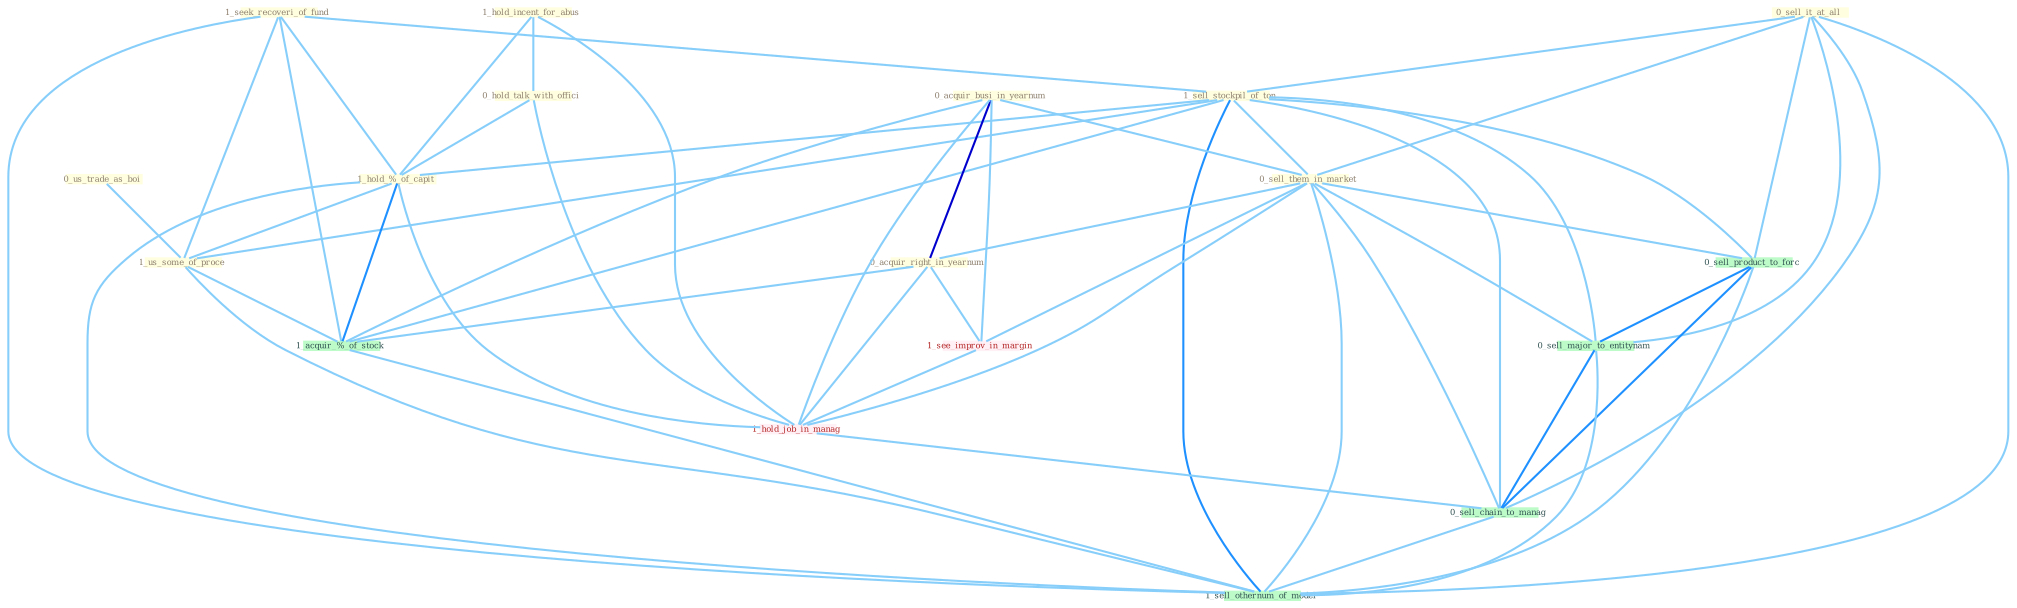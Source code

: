 Graph G{ 
    node
    [shape=polygon,style=filled,width=.5,height=.06,color="#BDFCC9",fixedsize=true,fontsize=4,
    fontcolor="#2f4f4f"];
    {node
    [color="#ffffe0", fontcolor="#8b7d6b"] "1_seek_recoveri_of_fund " "0_sell_it_at_all " "1_sell_stockpil_of_ton " "0_acquir_busi_in_yearnum " "1_hold_incent_for_abus " "0_us_trade_as_boi " "0_hold_talk_with_offici " "0_sell_them_in_market " "1_hold_%_of_capit " "1_us_some_of_proce " "0_acquir_right_in_yearnum "}
{node [color="#fff0f5", fontcolor="#b22222"] "1_see_improv_in_margin " "1_hold_job_in_manag "}
edge [color="#B0E2FF"];

	"1_seek_recoveri_of_fund " -- "1_sell_stockpil_of_ton " [w="1", color="#87cefa" ];
	"1_seek_recoveri_of_fund " -- "1_hold_%_of_capit " [w="1", color="#87cefa" ];
	"1_seek_recoveri_of_fund " -- "1_us_some_of_proce " [w="1", color="#87cefa" ];
	"1_seek_recoveri_of_fund " -- "1_acquir_%_of_stock " [w="1", color="#87cefa" ];
	"1_seek_recoveri_of_fund " -- "1_sell_othernum_of_model " [w="1", color="#87cefa" ];
	"0_sell_it_at_all " -- "1_sell_stockpil_of_ton " [w="1", color="#87cefa" ];
	"0_sell_it_at_all " -- "0_sell_them_in_market " [w="1", color="#87cefa" ];
	"0_sell_it_at_all " -- "0_sell_product_to_forc " [w="1", color="#87cefa" ];
	"0_sell_it_at_all " -- "0_sell_major_to_entitynam " [w="1", color="#87cefa" ];
	"0_sell_it_at_all " -- "0_sell_chain_to_manag " [w="1", color="#87cefa" ];
	"0_sell_it_at_all " -- "1_sell_othernum_of_model " [w="1", color="#87cefa" ];
	"1_sell_stockpil_of_ton " -- "0_sell_them_in_market " [w="1", color="#87cefa" ];
	"1_sell_stockpil_of_ton " -- "1_hold_%_of_capit " [w="1", color="#87cefa" ];
	"1_sell_stockpil_of_ton " -- "1_us_some_of_proce " [w="1", color="#87cefa" ];
	"1_sell_stockpil_of_ton " -- "1_acquir_%_of_stock " [w="1", color="#87cefa" ];
	"1_sell_stockpil_of_ton " -- "0_sell_product_to_forc " [w="1", color="#87cefa" ];
	"1_sell_stockpil_of_ton " -- "0_sell_major_to_entitynam " [w="1", color="#87cefa" ];
	"1_sell_stockpil_of_ton " -- "0_sell_chain_to_manag " [w="1", color="#87cefa" ];
	"1_sell_stockpil_of_ton " -- "1_sell_othernum_of_model " [w="2", color="#1e90ff" , len=0.8];
	"0_acquir_busi_in_yearnum " -- "0_sell_them_in_market " [w="1", color="#87cefa" ];
	"0_acquir_busi_in_yearnum " -- "0_acquir_right_in_yearnum " [w="3", color="#0000cd" , len=0.6];
	"0_acquir_busi_in_yearnum " -- "1_see_improv_in_margin " [w="1", color="#87cefa" ];
	"0_acquir_busi_in_yearnum " -- "1_acquir_%_of_stock " [w="1", color="#87cefa" ];
	"0_acquir_busi_in_yearnum " -- "1_hold_job_in_manag " [w="1", color="#87cefa" ];
	"1_hold_incent_for_abus " -- "0_hold_talk_with_offici " [w="1", color="#87cefa" ];
	"1_hold_incent_for_abus " -- "1_hold_%_of_capit " [w="1", color="#87cefa" ];
	"1_hold_incent_for_abus " -- "1_hold_job_in_manag " [w="1", color="#87cefa" ];
	"0_us_trade_as_boi " -- "1_us_some_of_proce " [w="1", color="#87cefa" ];
	"0_hold_talk_with_offici " -- "1_hold_%_of_capit " [w="1", color="#87cefa" ];
	"0_hold_talk_with_offici " -- "1_hold_job_in_manag " [w="1", color="#87cefa" ];
	"0_sell_them_in_market " -- "0_acquir_right_in_yearnum " [w="1", color="#87cefa" ];
	"0_sell_them_in_market " -- "1_see_improv_in_margin " [w="1", color="#87cefa" ];
	"0_sell_them_in_market " -- "1_hold_job_in_manag " [w="1", color="#87cefa" ];
	"0_sell_them_in_market " -- "0_sell_product_to_forc " [w="1", color="#87cefa" ];
	"0_sell_them_in_market " -- "0_sell_major_to_entitynam " [w="1", color="#87cefa" ];
	"0_sell_them_in_market " -- "0_sell_chain_to_manag " [w="1", color="#87cefa" ];
	"0_sell_them_in_market " -- "1_sell_othernum_of_model " [w="1", color="#87cefa" ];
	"1_hold_%_of_capit " -- "1_us_some_of_proce " [w="1", color="#87cefa" ];
	"1_hold_%_of_capit " -- "1_acquir_%_of_stock " [w="2", color="#1e90ff" , len=0.8];
	"1_hold_%_of_capit " -- "1_hold_job_in_manag " [w="1", color="#87cefa" ];
	"1_hold_%_of_capit " -- "1_sell_othernum_of_model " [w="1", color="#87cefa" ];
	"1_us_some_of_proce " -- "1_acquir_%_of_stock " [w="1", color="#87cefa" ];
	"1_us_some_of_proce " -- "1_sell_othernum_of_model " [w="1", color="#87cefa" ];
	"0_acquir_right_in_yearnum " -- "1_see_improv_in_margin " [w="1", color="#87cefa" ];
	"0_acquir_right_in_yearnum " -- "1_acquir_%_of_stock " [w="1", color="#87cefa" ];
	"0_acquir_right_in_yearnum " -- "1_hold_job_in_manag " [w="1", color="#87cefa" ];
	"1_see_improv_in_margin " -- "1_hold_job_in_manag " [w="1", color="#87cefa" ];
	"1_acquir_%_of_stock " -- "1_sell_othernum_of_model " [w="1", color="#87cefa" ];
	"1_hold_job_in_manag " -- "0_sell_chain_to_manag " [w="1", color="#87cefa" ];
	"0_sell_product_to_forc " -- "0_sell_major_to_entitynam " [w="2", color="#1e90ff" , len=0.8];
	"0_sell_product_to_forc " -- "0_sell_chain_to_manag " [w="2", color="#1e90ff" , len=0.8];
	"0_sell_product_to_forc " -- "1_sell_othernum_of_model " [w="1", color="#87cefa" ];
	"0_sell_major_to_entitynam " -- "0_sell_chain_to_manag " [w="2", color="#1e90ff" , len=0.8];
	"0_sell_major_to_entitynam " -- "1_sell_othernum_of_model " [w="1", color="#87cefa" ];
	"0_sell_chain_to_manag " -- "1_sell_othernum_of_model " [w="1", color="#87cefa" ];
}